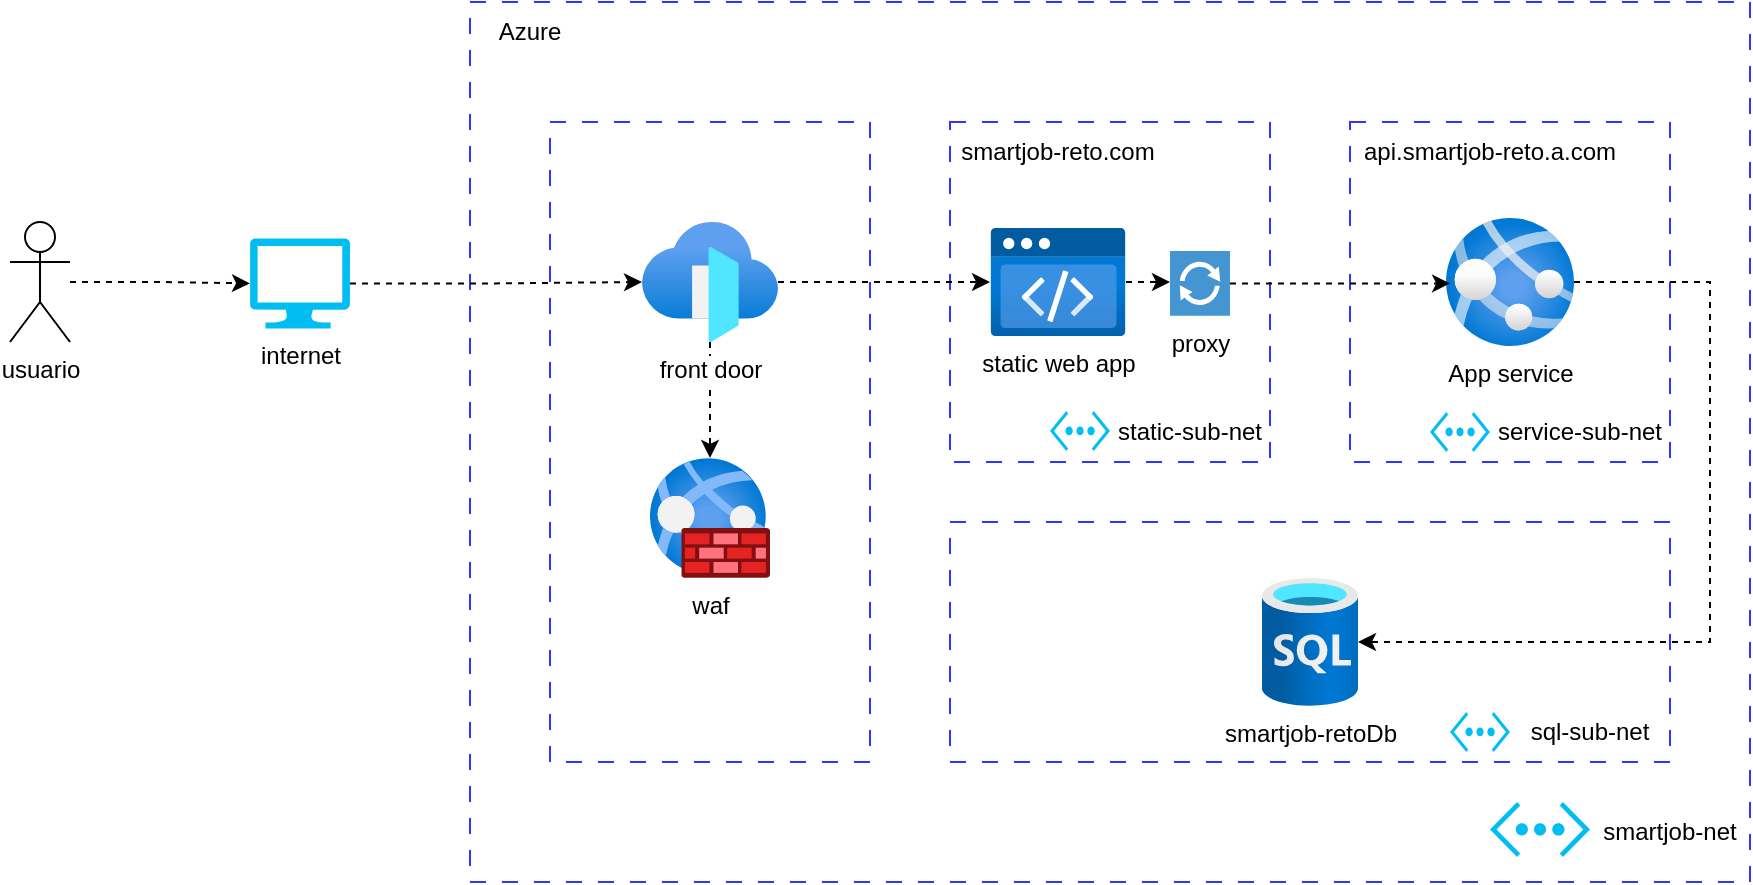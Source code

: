 <mxfile version="24.6.4" type="device">
  <diagram name="Página-1" id="Dejx9k9mwzTgf1IsowBR">
    <mxGraphModel dx="1500" dy="887" grid="1" gridSize="10" guides="1" tooltips="1" connect="1" arrows="1" fold="1" page="1" pageScale="1" pageWidth="1169" pageHeight="827" math="0" shadow="0">
      <root>
        <mxCell id="0" />
        <mxCell id="1" parent="0" />
        <mxCell id="aujJO4oo_mH7PpNbpVd1-17" value="" style="rounded=0;whiteSpace=wrap;html=1;dashed=1;perimeterSpacing=1;strokeWidth=1;dashPattern=8 8;fillColor=none;strokeColor=#3333FF;" vertex="1" parent="1">
          <mxGeometry x="280" y="120" width="640" height="440" as="geometry" />
        </mxCell>
        <mxCell id="aujJO4oo_mH7PpNbpVd1-16" value="" style="rounded=0;whiteSpace=wrap;html=1;strokeColor=#3333FF;dashed=1;dashPattern=8 8;" vertex="1" parent="1">
          <mxGeometry x="520" y="380" width="360" height="120" as="geometry" />
        </mxCell>
        <mxCell id="aujJO4oo_mH7PpNbpVd1-15" value="" style="rounded=0;whiteSpace=wrap;html=1;dashed=1;dashPattern=8 8;strokeColor=#3333FF;" vertex="1" parent="1">
          <mxGeometry x="720" y="180" width="160" height="170" as="geometry" />
        </mxCell>
        <mxCell id="aujJO4oo_mH7PpNbpVd1-14" value="" style="rounded=0;whiteSpace=wrap;html=1;dashed=1;dashPattern=8 8;strokeColor=#3333FF;" vertex="1" parent="1">
          <mxGeometry x="520" y="180" width="160" height="170" as="geometry" />
        </mxCell>
        <mxCell id="aujJO4oo_mH7PpNbpVd1-13" value="" style="rounded=0;whiteSpace=wrap;html=1;dashed=1;strokeColor=#3333FF;dashPattern=8 8;" vertex="1" parent="1">
          <mxGeometry x="320" y="180" width="160" height="320" as="geometry" />
        </mxCell>
        <mxCell id="aujJO4oo_mH7PpNbpVd1-1" value="usuario" style="shape=umlActor;verticalLabelPosition=bottom;verticalAlign=top;html=1;outlineConnect=0;" vertex="1" parent="1">
          <mxGeometry x="50" y="230" width="30" height="60" as="geometry" />
        </mxCell>
        <mxCell id="aujJO4oo_mH7PpNbpVd1-35" style="edgeStyle=orthogonalEdgeStyle;rounded=0;orthogonalLoop=1;jettySize=auto;html=1;dashed=1;" edge="1" parent="1" source="aujJO4oo_mH7PpNbpVd1-2" target="aujJO4oo_mH7PpNbpVd1-4">
          <mxGeometry relative="1" as="geometry" />
        </mxCell>
        <mxCell id="aujJO4oo_mH7PpNbpVd1-2" value="internet" style="verticalLabelPosition=bottom;html=1;verticalAlign=top;align=center;strokeColor=none;fillColor=#00BEF2;shape=mxgraph.azure.computer;pointerEvents=1;" vertex="1" parent="1">
          <mxGeometry x="170" y="238.2" width="50" height="45" as="geometry" />
        </mxCell>
        <mxCell id="aujJO4oo_mH7PpNbpVd1-36" style="edgeStyle=orthogonalEdgeStyle;rounded=0;orthogonalLoop=1;jettySize=auto;html=1;dashed=1;" edge="1" parent="1" source="aujJO4oo_mH7PpNbpVd1-4" target="aujJO4oo_mH7PpNbpVd1-5">
          <mxGeometry relative="1" as="geometry" />
        </mxCell>
        <mxCell id="aujJO4oo_mH7PpNbpVd1-37" style="edgeStyle=orthogonalEdgeStyle;rounded=0;orthogonalLoop=1;jettySize=auto;html=1;dashed=1;" edge="1" parent="1" source="aujJO4oo_mH7PpNbpVd1-4" target="aujJO4oo_mH7PpNbpVd1-3">
          <mxGeometry relative="1" as="geometry" />
        </mxCell>
        <mxCell id="aujJO4oo_mH7PpNbpVd1-4" value="front door" style="image;aspect=fixed;html=1;points=[];align=center;fontSize=12;image=img/lib/azure2/networking/Front_Doors.svg;" vertex="1" parent="1">
          <mxGeometry x="366" y="230" width="68" height="60" as="geometry" />
        </mxCell>
        <mxCell id="aujJO4oo_mH7PpNbpVd1-5" value="waf" style="image;aspect=fixed;html=1;points=[];align=center;fontSize=12;image=img/lib/azure2/networking/Web_Application_Firewall_Policies_WAF.svg;" vertex="1" parent="1">
          <mxGeometry x="370" y="348" width="60" height="60" as="geometry" />
        </mxCell>
        <mxCell id="aujJO4oo_mH7PpNbpVd1-45" style="edgeStyle=orthogonalEdgeStyle;rounded=0;orthogonalLoop=1;jettySize=auto;html=1;dashed=1;" edge="1" parent="1" source="aujJO4oo_mH7PpNbpVd1-9" target="aujJO4oo_mH7PpNbpVd1-12">
          <mxGeometry relative="1" as="geometry">
            <Array as="points">
              <mxPoint x="900" y="260" />
              <mxPoint x="900" y="440" />
            </Array>
          </mxGeometry>
        </mxCell>
        <mxCell id="aujJO4oo_mH7PpNbpVd1-9" value="App service" style="image;aspect=fixed;html=1;points=[];align=center;fontSize=12;image=img/lib/azure2/app_services/App_Services.svg;" vertex="1" parent="1">
          <mxGeometry x="768" y="228" width="64" height="64" as="geometry" />
        </mxCell>
        <mxCell id="aujJO4oo_mH7PpNbpVd1-12" value="smartjob-retoDb" style="image;aspect=fixed;html=1;points=[];align=center;fontSize=12;image=img/lib/azure2/databases/SQL_Database.svg;" vertex="1" parent="1">
          <mxGeometry x="676" y="408" width="48" height="64" as="geometry" />
        </mxCell>
        <mxCell id="aujJO4oo_mH7PpNbpVd1-18" value="Azure" style="text;html=1;align=center;verticalAlign=middle;whiteSpace=wrap;rounded=0;" vertex="1" parent="1">
          <mxGeometry x="280" y="120" width="60" height="30" as="geometry" />
        </mxCell>
        <mxCell id="aujJO4oo_mH7PpNbpVd1-19" value="smartjob-net" style="text;html=1;align=center;verticalAlign=middle;whiteSpace=wrap;rounded=0;" vertex="1" parent="1">
          <mxGeometry x="840" y="520" width="80" height="30" as="geometry" />
        </mxCell>
        <mxCell id="aujJO4oo_mH7PpNbpVd1-21" value="" style="verticalLabelPosition=bottom;html=1;verticalAlign=top;align=center;strokeColor=none;fillColor=#00BEF2;shape=mxgraph.azure.virtual_network;pointerEvents=1;" vertex="1" parent="1">
          <mxGeometry x="790" y="520" width="50" height="27.5" as="geometry" />
        </mxCell>
        <mxCell id="aujJO4oo_mH7PpNbpVd1-23" value="sql-sub-net" style="text;html=1;align=center;verticalAlign=middle;whiteSpace=wrap;rounded=0;" vertex="1" parent="1">
          <mxGeometry x="800" y="470" width="80" height="30" as="geometry" />
        </mxCell>
        <mxCell id="aujJO4oo_mH7PpNbpVd1-24" value="" style="verticalLabelPosition=bottom;html=1;verticalAlign=top;align=center;strokeColor=none;fillColor=#00BEF2;shape=mxgraph.azure.virtual_network;pointerEvents=1;" vertex="1" parent="1">
          <mxGeometry x="770" y="475" width="30" height="20" as="geometry" />
        </mxCell>
        <mxCell id="aujJO4oo_mH7PpNbpVd1-25" value="service-sub-net" style="text;html=1;align=center;verticalAlign=middle;whiteSpace=wrap;rounded=0;" vertex="1" parent="1">
          <mxGeometry x="790" y="320" width="90" height="30" as="geometry" />
        </mxCell>
        <mxCell id="aujJO4oo_mH7PpNbpVd1-26" value="" style="verticalLabelPosition=bottom;html=1;verticalAlign=top;align=center;strokeColor=none;fillColor=#00BEF2;shape=mxgraph.azure.virtual_network;pointerEvents=1;" vertex="1" parent="1">
          <mxGeometry x="760" y="325" width="30" height="20" as="geometry" />
        </mxCell>
        <mxCell id="aujJO4oo_mH7PpNbpVd1-28" value="static-sub-net" style="text;html=1;align=center;verticalAlign=middle;whiteSpace=wrap;rounded=0;" vertex="1" parent="1">
          <mxGeometry x="600" y="320" width="80" height="30" as="geometry" />
        </mxCell>
        <mxCell id="aujJO4oo_mH7PpNbpVd1-29" value="" style="verticalLabelPosition=bottom;html=1;verticalAlign=top;align=center;strokeColor=none;fillColor=#00BEF2;shape=mxgraph.azure.virtual_network;pointerEvents=1;" vertex="1" parent="1">
          <mxGeometry x="570" y="324.5" width="30" height="20" as="geometry" />
        </mxCell>
        <mxCell id="aujJO4oo_mH7PpNbpVd1-32" value="smartjob-reto.com" style="text;html=1;align=center;verticalAlign=middle;whiteSpace=wrap;rounded=0;" vertex="1" parent="1">
          <mxGeometry x="494" y="180" width="160" height="30" as="geometry" />
        </mxCell>
        <mxCell id="aujJO4oo_mH7PpNbpVd1-33" value="&lt;div&gt;&lt;span style=&quot;background-color: initial;&quot;&gt;api.smartjob-reto.a.com&lt;/span&gt;&lt;br&gt;&lt;/div&gt;" style="text;html=1;align=center;verticalAlign=middle;whiteSpace=wrap;rounded=0;" vertex="1" parent="1">
          <mxGeometry x="720" y="180" width="140" height="30" as="geometry" />
        </mxCell>
        <mxCell id="aujJO4oo_mH7PpNbpVd1-34" value="proxy" style="pointerEvents=1;shadow=0;dashed=0;html=1;strokeColor=none;fillColor=#4495D1;labelPosition=center;verticalLabelPosition=bottom;verticalAlign=top;align=center;outlineConnect=0;shape=mxgraph.veeam.2d.proxy;" vertex="1" parent="1">
          <mxGeometry x="630" y="244.5" width="30" height="32.4" as="geometry" />
        </mxCell>
        <mxCell id="aujJO4oo_mH7PpNbpVd1-39" style="edgeStyle=orthogonalEdgeStyle;rounded=0;orthogonalLoop=1;jettySize=auto;html=1;dashed=1;" edge="1" parent="1" source="aujJO4oo_mH7PpNbpVd1-3">
          <mxGeometry relative="1" as="geometry">
            <mxPoint x="630" y="260" as="targetPoint" />
          </mxGeometry>
        </mxCell>
        <mxCell id="aujJO4oo_mH7PpNbpVd1-3" value="static web app" style="image;aspect=fixed;html=1;points=[];align=center;fontSize=12;image=img/lib/azure2/preview/Static_Apps.svg;" vertex="1" parent="1">
          <mxGeometry x="540" y="233" width="68" height="54" as="geometry" />
        </mxCell>
        <mxCell id="aujJO4oo_mH7PpNbpVd1-40" style="edgeStyle=orthogonalEdgeStyle;rounded=0;orthogonalLoop=1;jettySize=auto;html=1;entryX=0.032;entryY=0.511;entryDx=0;entryDy=0;entryPerimeter=0;dashed=1;" edge="1" parent="1" source="aujJO4oo_mH7PpNbpVd1-34" target="aujJO4oo_mH7PpNbpVd1-9">
          <mxGeometry relative="1" as="geometry" />
        </mxCell>
        <mxCell id="aujJO4oo_mH7PpNbpVd1-44" style="edgeStyle=orthogonalEdgeStyle;rounded=0;orthogonalLoop=1;jettySize=auto;html=1;entryX=0;entryY=0.5;entryDx=0;entryDy=0;entryPerimeter=0;dashed=1;" edge="1" parent="1" source="aujJO4oo_mH7PpNbpVd1-1" target="aujJO4oo_mH7PpNbpVd1-2">
          <mxGeometry relative="1" as="geometry" />
        </mxCell>
      </root>
    </mxGraphModel>
  </diagram>
</mxfile>
